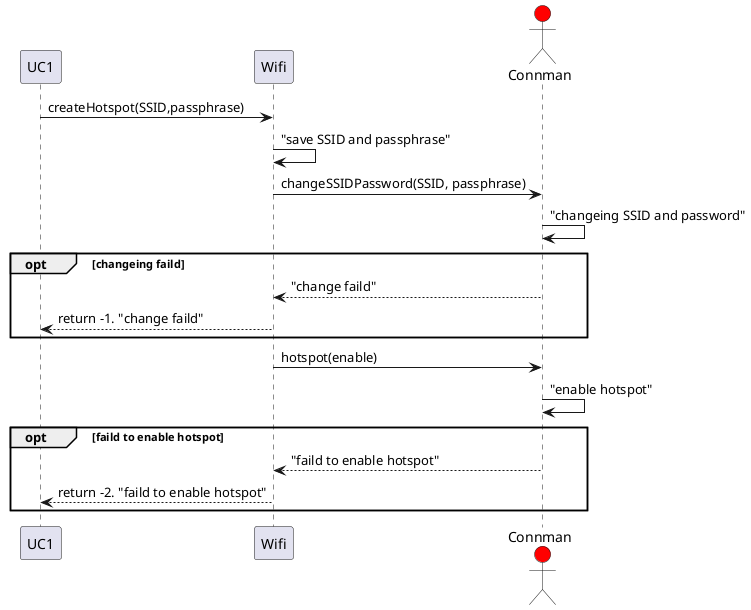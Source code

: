 @startuml
participant UC1
participant Wifi
actor Connman #red

UC1 -> Wifi : createHotspot(SSID,passphrase)
Wifi -> Wifi : "save SSID and passphrase"
Wifi -> Connman : changeSSIDPassword(SSID, passphrase)
Connman -> Connman : "changeing SSID and password"
opt changeing faild
    Connman --> Wifi : "change faild"
    Wifi --> UC1 : return -1. "change faild"
end
Wifi -> Connman : hotspot(enable)
Connman -> Connman : "enable hotspot"
opt faild to enable hotspot
    Connman --> Wifi : "faild to enable hotspot"
    Wifi --> UC1 : return -2. "faild to enable hotspot"
end

@enduml